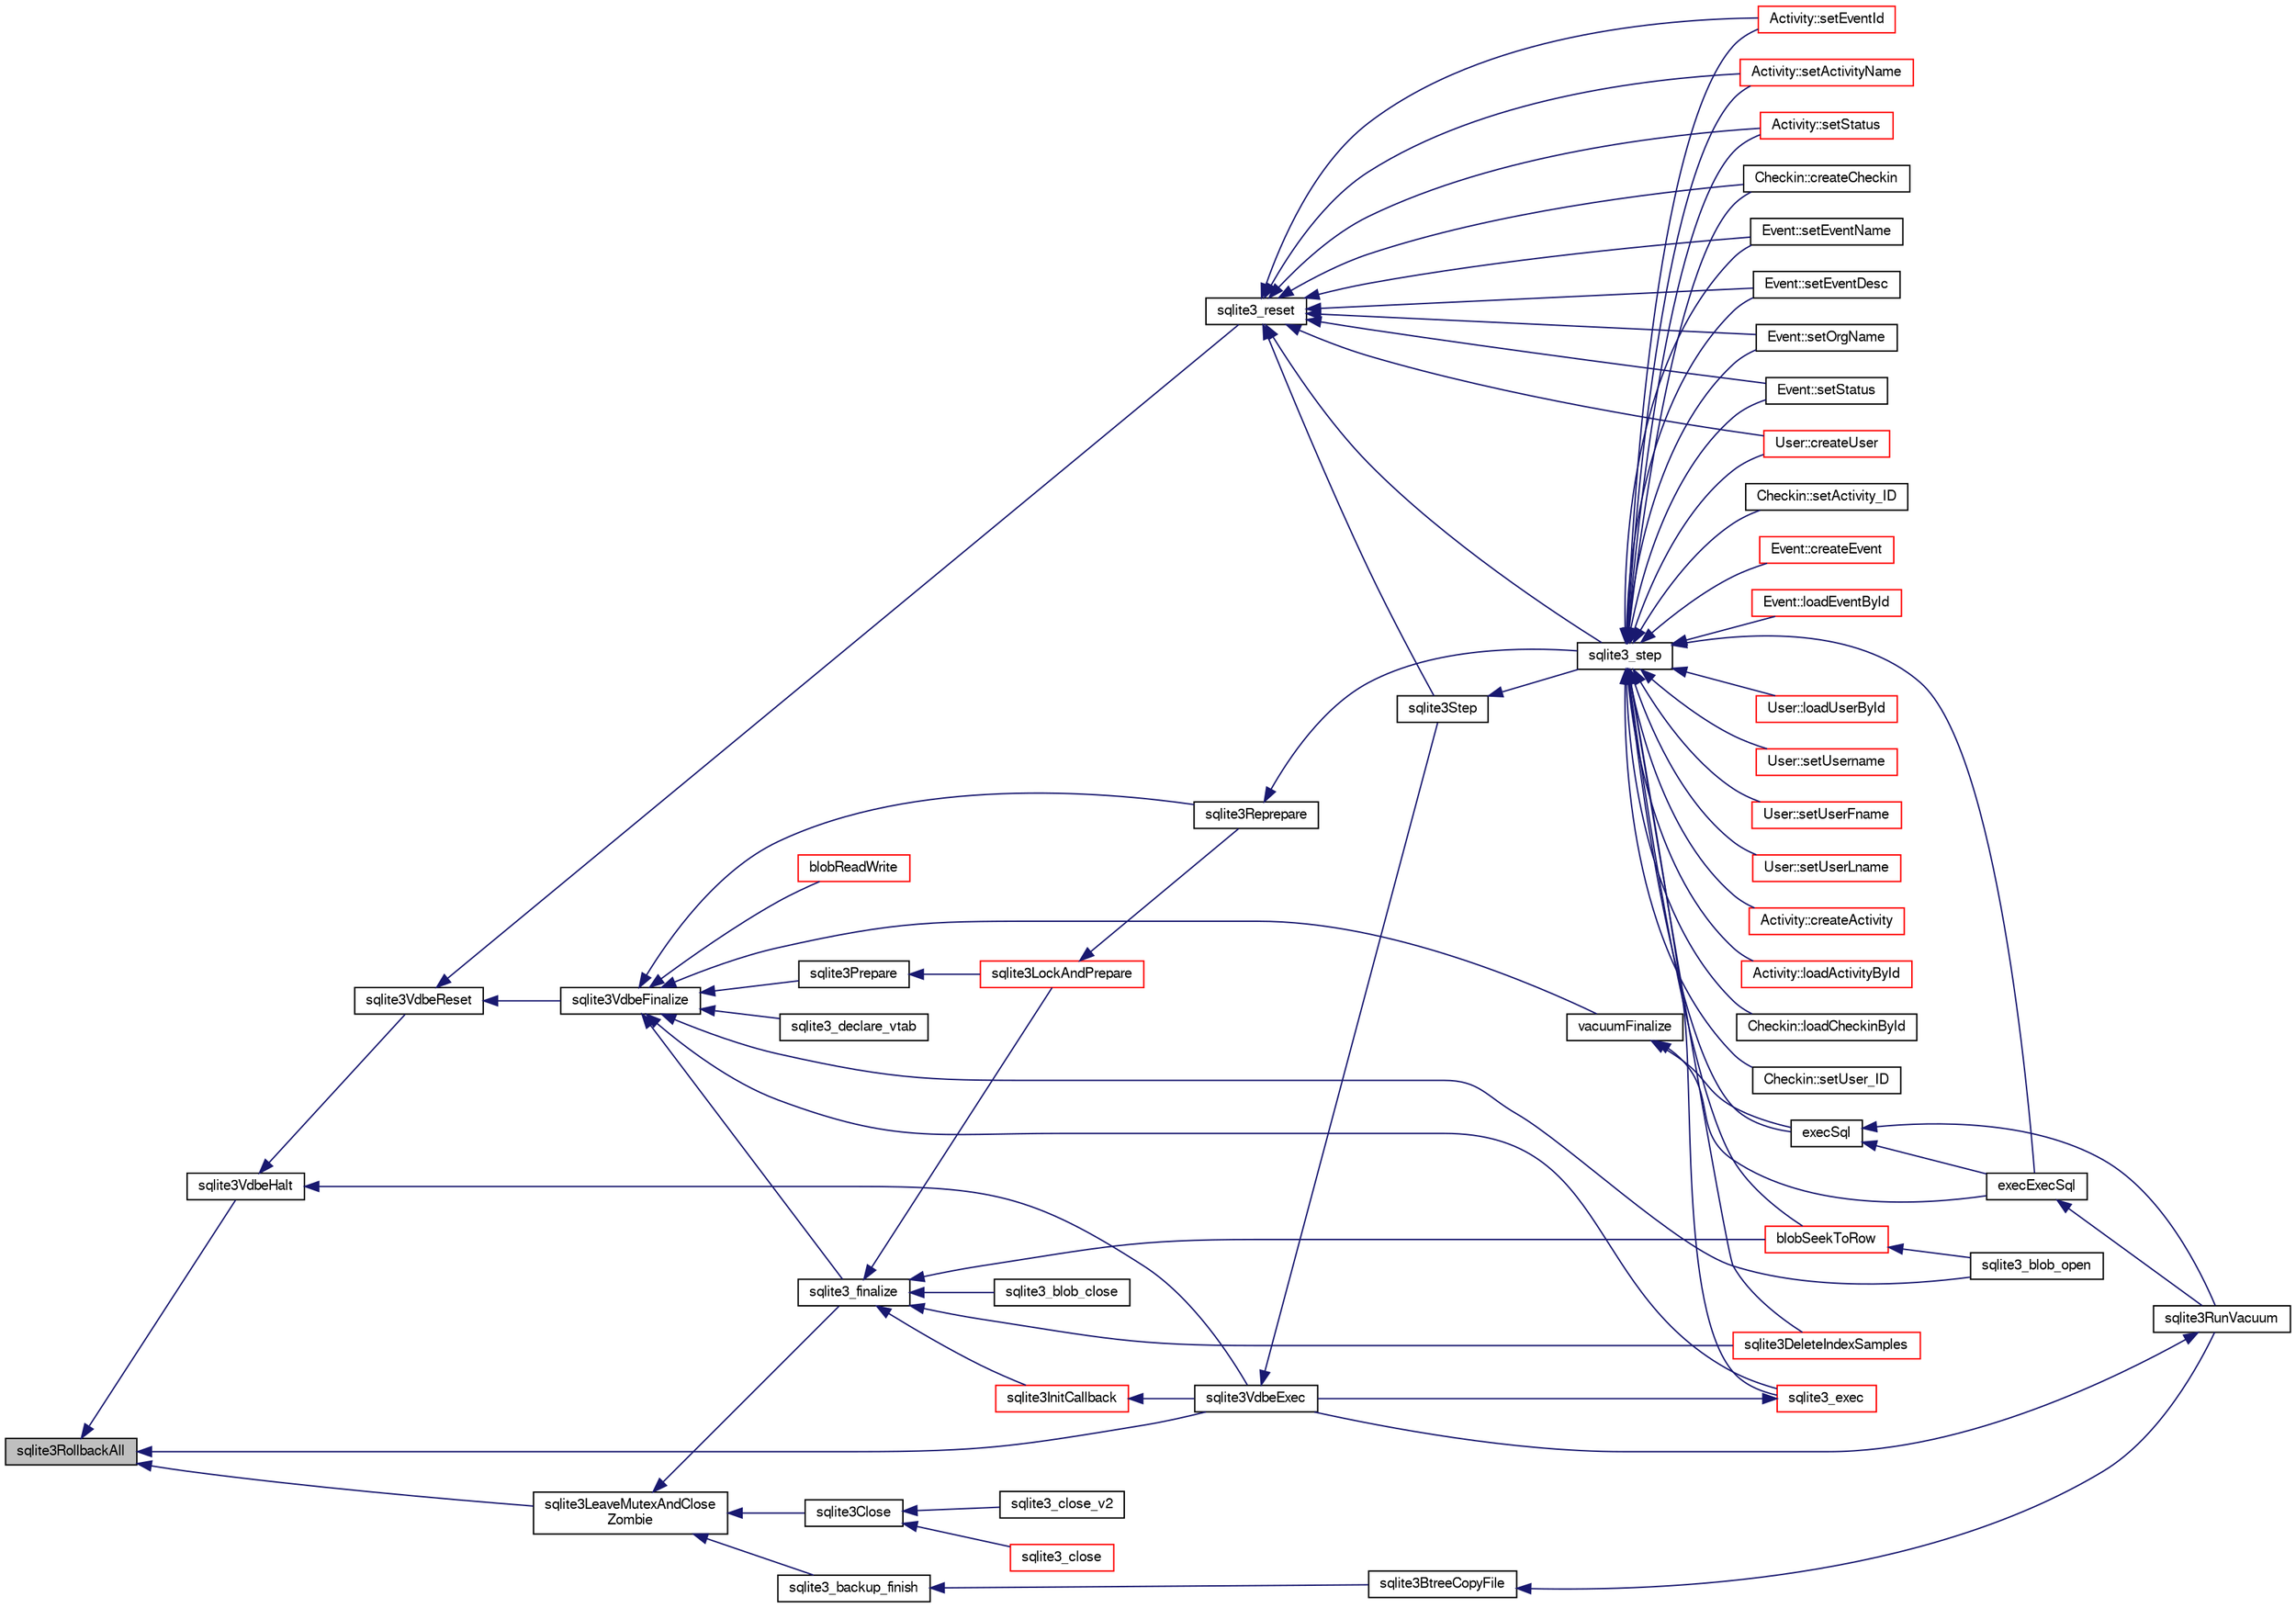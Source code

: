 digraph "sqlite3RollbackAll"
{
  edge [fontname="FreeSans",fontsize="10",labelfontname="FreeSans",labelfontsize="10"];
  node [fontname="FreeSans",fontsize="10",shape=record];
  rankdir="LR";
  Node683863 [label="sqlite3RollbackAll",height=0.2,width=0.4,color="black", fillcolor="grey75", style="filled", fontcolor="black"];
  Node683863 -> Node683864 [dir="back",color="midnightblue",fontsize="10",style="solid",fontname="FreeSans"];
  Node683864 [label="sqlite3VdbeHalt",height=0.2,width=0.4,color="black", fillcolor="white", style="filled",URL="$sqlite3_8c.html#a8d1d99703d999190fbc35ecc981cb709"];
  Node683864 -> Node683865 [dir="back",color="midnightblue",fontsize="10",style="solid",fontname="FreeSans"];
  Node683865 [label="sqlite3VdbeReset",height=0.2,width=0.4,color="black", fillcolor="white", style="filled",URL="$sqlite3_8c.html#a315a913742f7267f90d46d41446353b1"];
  Node683865 -> Node683866 [dir="back",color="midnightblue",fontsize="10",style="solid",fontname="FreeSans"];
  Node683866 [label="sqlite3VdbeFinalize",height=0.2,width=0.4,color="black", fillcolor="white", style="filled",URL="$sqlite3_8c.html#af81e0c8d03b71610d3a826469f67bbd4"];
  Node683866 -> Node683867 [dir="back",color="midnightblue",fontsize="10",style="solid",fontname="FreeSans"];
  Node683867 [label="sqlite3_finalize",height=0.2,width=0.4,color="black", fillcolor="white", style="filled",URL="$sqlite3_8h.html#a801195c0f771d40bb4be1e40f3b88945"];
  Node683867 -> Node683868 [dir="back",color="midnightblue",fontsize="10",style="solid",fontname="FreeSans"];
  Node683868 [label="blobSeekToRow",height=0.2,width=0.4,color="red", fillcolor="white", style="filled",URL="$sqlite3_8c.html#afff57e13332b98c8a44a7cebe38962ab"];
  Node683868 -> Node683869 [dir="back",color="midnightblue",fontsize="10",style="solid",fontname="FreeSans"];
  Node683869 [label="sqlite3_blob_open",height=0.2,width=0.4,color="black", fillcolor="white", style="filled",URL="$sqlite3_8h.html#adb8ad839a5bdd62a43785132bc7dd518"];
  Node683867 -> Node683871 [dir="back",color="midnightblue",fontsize="10",style="solid",fontname="FreeSans"];
  Node683871 [label="sqlite3_blob_close",height=0.2,width=0.4,color="black", fillcolor="white", style="filled",URL="$sqlite3_8h.html#a8885ae884821e14e1e4501183c5833d6"];
  Node683867 -> Node683872 [dir="back",color="midnightblue",fontsize="10",style="solid",fontname="FreeSans"];
  Node683872 [label="sqlite3DeleteIndexSamples",height=0.2,width=0.4,color="red", fillcolor="white", style="filled",URL="$sqlite3_8c.html#aaeda0302fbf61397ec009f65bed047ef"];
  Node683867 -> Node684062 [dir="back",color="midnightblue",fontsize="10",style="solid",fontname="FreeSans"];
  Node684062 [label="sqlite3InitCallback",height=0.2,width=0.4,color="red", fillcolor="white", style="filled",URL="$sqlite3_8c.html#a5183ff3c8b5311c7332250013ee018b3"];
  Node684062 -> Node683874 [dir="back",color="midnightblue",fontsize="10",style="solid",fontname="FreeSans"];
  Node683874 [label="sqlite3VdbeExec",height=0.2,width=0.4,color="black", fillcolor="white", style="filled",URL="$sqlite3_8c.html#a8ce40a614bdc56719c4d642b1e4dfb21"];
  Node683874 -> Node683875 [dir="back",color="midnightblue",fontsize="10",style="solid",fontname="FreeSans"];
  Node683875 [label="sqlite3Step",height=0.2,width=0.4,color="black", fillcolor="white", style="filled",URL="$sqlite3_8c.html#a3f2872e873e2758a4beedad1d5113554"];
  Node683875 -> Node683876 [dir="back",color="midnightblue",fontsize="10",style="solid",fontname="FreeSans"];
  Node683876 [label="sqlite3_step",height=0.2,width=0.4,color="black", fillcolor="white", style="filled",URL="$sqlite3_8h.html#ac1e491ce36b7471eb28387f7d3c74334"];
  Node683876 -> Node683877 [dir="back",color="midnightblue",fontsize="10",style="solid",fontname="FreeSans"];
  Node683877 [label="Activity::createActivity",height=0.2,width=0.4,color="red", fillcolor="white", style="filled",URL="$classActivity.html#a813cc5e52c14ab49b39014c134e3425b"];
  Node683876 -> Node683880 [dir="back",color="midnightblue",fontsize="10",style="solid",fontname="FreeSans"];
  Node683880 [label="Activity::loadActivityById",height=0.2,width=0.4,color="red", fillcolor="white", style="filled",URL="$classActivity.html#abe4ffb4f08a47212ebf9013259d9e7fd"];
  Node683876 -> Node683882 [dir="back",color="midnightblue",fontsize="10",style="solid",fontname="FreeSans"];
  Node683882 [label="Activity::setEventId",height=0.2,width=0.4,color="red", fillcolor="white", style="filled",URL="$classActivity.html#adb1d0fd0d08f473e068f0a4086bfa9ca"];
  Node683876 -> Node683883 [dir="back",color="midnightblue",fontsize="10",style="solid",fontname="FreeSans"];
  Node683883 [label="Activity::setActivityName",height=0.2,width=0.4,color="red", fillcolor="white", style="filled",URL="$classActivity.html#a62dc3737b33915a36086f9dd26d16a81"];
  Node683876 -> Node683884 [dir="back",color="midnightblue",fontsize="10",style="solid",fontname="FreeSans"];
  Node683884 [label="Activity::setStatus",height=0.2,width=0.4,color="red", fillcolor="white", style="filled",URL="$classActivity.html#af618135a7738f4d2a7ee147a8ef912ea"];
  Node683876 -> Node683885 [dir="back",color="midnightblue",fontsize="10",style="solid",fontname="FreeSans"];
  Node683885 [label="Checkin::createCheckin",height=0.2,width=0.4,color="black", fillcolor="white", style="filled",URL="$classCheckin.html#a4e40acdf7fff0e607f6de4f24f3a163c"];
  Node683876 -> Node683886 [dir="back",color="midnightblue",fontsize="10",style="solid",fontname="FreeSans"];
  Node683886 [label="Checkin::loadCheckinById",height=0.2,width=0.4,color="black", fillcolor="white", style="filled",URL="$classCheckin.html#a3461f70ea6c68475225f2a07f78a21e0"];
  Node683876 -> Node683887 [dir="back",color="midnightblue",fontsize="10",style="solid",fontname="FreeSans"];
  Node683887 [label="Checkin::setUser_ID",height=0.2,width=0.4,color="black", fillcolor="white", style="filled",URL="$classCheckin.html#a76ab640f4f912876dbebf183db5359c6"];
  Node683876 -> Node683888 [dir="back",color="midnightblue",fontsize="10",style="solid",fontname="FreeSans"];
  Node683888 [label="Checkin::setActivity_ID",height=0.2,width=0.4,color="black", fillcolor="white", style="filled",URL="$classCheckin.html#ab2ff3ec2604ec73a42af25874a00b232"];
  Node683876 -> Node683889 [dir="back",color="midnightblue",fontsize="10",style="solid",fontname="FreeSans"];
  Node683889 [label="Event::createEvent",height=0.2,width=0.4,color="red", fillcolor="white", style="filled",URL="$classEvent.html#a77adb9f4a46ffb32c2d931f0691f5903"];
  Node683876 -> Node683890 [dir="back",color="midnightblue",fontsize="10",style="solid",fontname="FreeSans"];
  Node683890 [label="Event::loadEventById",height=0.2,width=0.4,color="red", fillcolor="white", style="filled",URL="$classEvent.html#afa66cea33f722dbeecb69cc98fdea055"];
  Node683876 -> Node683891 [dir="back",color="midnightblue",fontsize="10",style="solid",fontname="FreeSans"];
  Node683891 [label="Event::setEventName",height=0.2,width=0.4,color="black", fillcolor="white", style="filled",URL="$classEvent.html#a10596b6ca077df05184e30d62b08729d"];
  Node683876 -> Node683892 [dir="back",color="midnightblue",fontsize="10",style="solid",fontname="FreeSans"];
  Node683892 [label="Event::setEventDesc",height=0.2,width=0.4,color="black", fillcolor="white", style="filled",URL="$classEvent.html#ae36b8377dcae792f1c5c4726024c981b"];
  Node683876 -> Node683893 [dir="back",color="midnightblue",fontsize="10",style="solid",fontname="FreeSans"];
  Node683893 [label="Event::setOrgName",height=0.2,width=0.4,color="black", fillcolor="white", style="filled",URL="$classEvent.html#a19aac0f776bd764563a54977656cf680"];
  Node683876 -> Node683894 [dir="back",color="midnightblue",fontsize="10",style="solid",fontname="FreeSans"];
  Node683894 [label="Event::setStatus",height=0.2,width=0.4,color="black", fillcolor="white", style="filled",URL="$classEvent.html#ab0a6b9285af0f4172eb841e2b80f8972"];
  Node683876 -> Node683868 [dir="back",color="midnightblue",fontsize="10",style="solid",fontname="FreeSans"];
  Node683876 -> Node683872 [dir="back",color="midnightblue",fontsize="10",style="solid",fontname="FreeSans"];
  Node683876 -> Node683895 [dir="back",color="midnightblue",fontsize="10",style="solid",fontname="FreeSans"];
  Node683895 [label="sqlite3_exec",height=0.2,width=0.4,color="red", fillcolor="white", style="filled",URL="$sqlite3_8h.html#a97487ec8150e0bcc8fa392ab8f0e24db"];
  Node683895 -> Node683874 [dir="back",color="midnightblue",fontsize="10",style="solid",fontname="FreeSans"];
  Node683876 -> Node683998 [dir="back",color="midnightblue",fontsize="10",style="solid",fontname="FreeSans"];
  Node683998 [label="execSql",height=0.2,width=0.4,color="black", fillcolor="white", style="filled",URL="$sqlite3_8c.html#a7d16651b98a110662f4c265eff0246cb"];
  Node683998 -> Node683999 [dir="back",color="midnightblue",fontsize="10",style="solid",fontname="FreeSans"];
  Node683999 [label="execExecSql",height=0.2,width=0.4,color="black", fillcolor="white", style="filled",URL="$sqlite3_8c.html#ac1be09a6c047f21133d16378d301e0d4"];
  Node683999 -> Node684000 [dir="back",color="midnightblue",fontsize="10",style="solid",fontname="FreeSans"];
  Node684000 [label="sqlite3RunVacuum",height=0.2,width=0.4,color="black", fillcolor="white", style="filled",URL="$sqlite3_8c.html#a5e83ddc7b3e7e8e79ad5d1fc92de1d2f"];
  Node684000 -> Node683874 [dir="back",color="midnightblue",fontsize="10",style="solid",fontname="FreeSans"];
  Node683998 -> Node684000 [dir="back",color="midnightblue",fontsize="10",style="solid",fontname="FreeSans"];
  Node683876 -> Node683999 [dir="back",color="midnightblue",fontsize="10",style="solid",fontname="FreeSans"];
  Node683876 -> Node684001 [dir="back",color="midnightblue",fontsize="10",style="solid",fontname="FreeSans"];
  Node684001 [label="User::createUser",height=0.2,width=0.4,color="red", fillcolor="white", style="filled",URL="$classUser.html#a22ed673939e8cc0a136130b809bba513"];
  Node683876 -> Node684002 [dir="back",color="midnightblue",fontsize="10",style="solid",fontname="FreeSans"];
  Node684002 [label="User::loadUserById",height=0.2,width=0.4,color="red", fillcolor="white", style="filled",URL="$classUser.html#a863377665b7fb83c5547dcf9727f5092"];
  Node683876 -> Node684003 [dir="back",color="midnightblue",fontsize="10",style="solid",fontname="FreeSans"];
  Node684003 [label="User::setUsername",height=0.2,width=0.4,color="red", fillcolor="white", style="filled",URL="$classUser.html#aa0497022a136cb78de785b0a39ae60b1"];
  Node683876 -> Node684004 [dir="back",color="midnightblue",fontsize="10",style="solid",fontname="FreeSans"];
  Node684004 [label="User::setUserFname",height=0.2,width=0.4,color="red", fillcolor="white", style="filled",URL="$classUser.html#a72657eb55cd0ca437b4841a43f19912f"];
  Node683876 -> Node684005 [dir="back",color="midnightblue",fontsize="10",style="solid",fontname="FreeSans"];
  Node684005 [label="User::setUserLname",height=0.2,width=0.4,color="red", fillcolor="white", style="filled",URL="$classUser.html#aa25973387e5afe1aa6f60dd6545e33b5"];
  Node683867 -> Node684059 [dir="back",color="midnightblue",fontsize="10",style="solid",fontname="FreeSans"];
  Node684059 [label="sqlite3LockAndPrepare",height=0.2,width=0.4,color="red", fillcolor="white", style="filled",URL="$sqlite3_8c.html#a5db1ec5589aa2b02c6d979211a8789bd"];
  Node684059 -> Node684060 [dir="back",color="midnightblue",fontsize="10",style="solid",fontname="FreeSans"];
  Node684060 [label="sqlite3Reprepare",height=0.2,width=0.4,color="black", fillcolor="white", style="filled",URL="$sqlite3_8c.html#a7e2f7299cc947d07e782f6ac561fa937"];
  Node684060 -> Node683876 [dir="back",color="midnightblue",fontsize="10",style="solid",fontname="FreeSans"];
  Node683866 -> Node683869 [dir="back",color="midnightblue",fontsize="10",style="solid",fontname="FreeSans"];
  Node683866 -> Node684119 [dir="back",color="midnightblue",fontsize="10",style="solid",fontname="FreeSans"];
  Node684119 [label="blobReadWrite",height=0.2,width=0.4,color="red", fillcolor="white", style="filled",URL="$sqlite3_8c.html#a6c1d57e4337ee1b8655215c06dea4046"];
  Node683866 -> Node683895 [dir="back",color="midnightblue",fontsize="10",style="solid",fontname="FreeSans"];
  Node683866 -> Node684058 [dir="back",color="midnightblue",fontsize="10",style="solid",fontname="FreeSans"];
  Node684058 [label="sqlite3Prepare",height=0.2,width=0.4,color="black", fillcolor="white", style="filled",URL="$sqlite3_8c.html#acb25890858d0bf4b12eb7aae569f0c7b"];
  Node684058 -> Node684059 [dir="back",color="midnightblue",fontsize="10",style="solid",fontname="FreeSans"];
  Node683866 -> Node684060 [dir="back",color="midnightblue",fontsize="10",style="solid",fontname="FreeSans"];
  Node683866 -> Node684122 [dir="back",color="midnightblue",fontsize="10",style="solid",fontname="FreeSans"];
  Node684122 [label="vacuumFinalize",height=0.2,width=0.4,color="black", fillcolor="white", style="filled",URL="$sqlite3_8c.html#a632db76c46aca8f067d585295d2ada31"];
  Node684122 -> Node683998 [dir="back",color="midnightblue",fontsize="10",style="solid",fontname="FreeSans"];
  Node684122 -> Node683999 [dir="back",color="midnightblue",fontsize="10",style="solid",fontname="FreeSans"];
  Node683866 -> Node684067 [dir="back",color="midnightblue",fontsize="10",style="solid",fontname="FreeSans"];
  Node684067 [label="sqlite3_declare_vtab",height=0.2,width=0.4,color="black", fillcolor="white", style="filled",URL="$sqlite3_8h.html#a65393c41da76ae1470a7c7f4b4aca600"];
  Node683865 -> Node684123 [dir="back",color="midnightblue",fontsize="10",style="solid",fontname="FreeSans"];
  Node684123 [label="sqlite3_reset",height=0.2,width=0.4,color="black", fillcolor="white", style="filled",URL="$sqlite3_8h.html#a758efebc2e95694959ab0e74b397984c"];
  Node684123 -> Node683882 [dir="back",color="midnightblue",fontsize="10",style="solid",fontname="FreeSans"];
  Node684123 -> Node683883 [dir="back",color="midnightblue",fontsize="10",style="solid",fontname="FreeSans"];
  Node684123 -> Node683884 [dir="back",color="midnightblue",fontsize="10",style="solid",fontname="FreeSans"];
  Node684123 -> Node683885 [dir="back",color="midnightblue",fontsize="10",style="solid",fontname="FreeSans"];
  Node684123 -> Node683891 [dir="back",color="midnightblue",fontsize="10",style="solid",fontname="FreeSans"];
  Node684123 -> Node683892 [dir="back",color="midnightblue",fontsize="10",style="solid",fontname="FreeSans"];
  Node684123 -> Node683893 [dir="back",color="midnightblue",fontsize="10",style="solid",fontname="FreeSans"];
  Node684123 -> Node683894 [dir="back",color="midnightblue",fontsize="10",style="solid",fontname="FreeSans"];
  Node684123 -> Node683875 [dir="back",color="midnightblue",fontsize="10",style="solid",fontname="FreeSans"];
  Node684123 -> Node683876 [dir="back",color="midnightblue",fontsize="10",style="solid",fontname="FreeSans"];
  Node684123 -> Node684001 [dir="back",color="midnightblue",fontsize="10",style="solid",fontname="FreeSans"];
  Node683864 -> Node683874 [dir="back",color="midnightblue",fontsize="10",style="solid",fontname="FreeSans"];
  Node683863 -> Node683874 [dir="back",color="midnightblue",fontsize="10",style="solid",fontname="FreeSans"];
  Node683863 -> Node684092 [dir="back",color="midnightblue",fontsize="10",style="solid",fontname="FreeSans"];
  Node684092 [label="sqlite3LeaveMutexAndClose\lZombie",height=0.2,width=0.4,color="black", fillcolor="white", style="filled",URL="$sqlite3_8c.html#afe3a37c29dcb0fe9fc15fe07a3976f59"];
  Node684092 -> Node684093 [dir="back",color="midnightblue",fontsize="10",style="solid",fontname="FreeSans"];
  Node684093 [label="sqlite3_backup_finish",height=0.2,width=0.4,color="black", fillcolor="white", style="filled",URL="$sqlite3_8h.html#a176857dd58d99be53b6d7305533e0048"];
  Node684093 -> Node684083 [dir="back",color="midnightblue",fontsize="10",style="solid",fontname="FreeSans"];
  Node684083 [label="sqlite3BtreeCopyFile",height=0.2,width=0.4,color="black", fillcolor="white", style="filled",URL="$sqlite3_8c.html#a4d9e19a79f0d5c1dfcef0bd137ae83f9"];
  Node684083 -> Node684000 [dir="back",color="midnightblue",fontsize="10",style="solid",fontname="FreeSans"];
  Node684092 -> Node683867 [dir="back",color="midnightblue",fontsize="10",style="solid",fontname="FreeSans"];
  Node684092 -> Node684094 [dir="back",color="midnightblue",fontsize="10",style="solid",fontname="FreeSans"];
  Node684094 [label="sqlite3Close",height=0.2,width=0.4,color="black", fillcolor="white", style="filled",URL="$sqlite3_8c.html#aa9f2e73837bba8d721dbde0964ffce11"];
  Node684094 -> Node684095 [dir="back",color="midnightblue",fontsize="10",style="solid",fontname="FreeSans"];
  Node684095 [label="sqlite3_close",height=0.2,width=0.4,color="red", fillcolor="white", style="filled",URL="$sqlite3_8h.html#ac43c9032fc6ef3b2a231dc3a9fa44b2d"];
  Node684094 -> Node684098 [dir="back",color="midnightblue",fontsize="10",style="solid",fontname="FreeSans"];
  Node684098 [label="sqlite3_close_v2",height=0.2,width=0.4,color="black", fillcolor="white", style="filled",URL="$sqlite3_8h.html#ad2cb8462eaba28b4c8410ef55a4282b4"];
}
